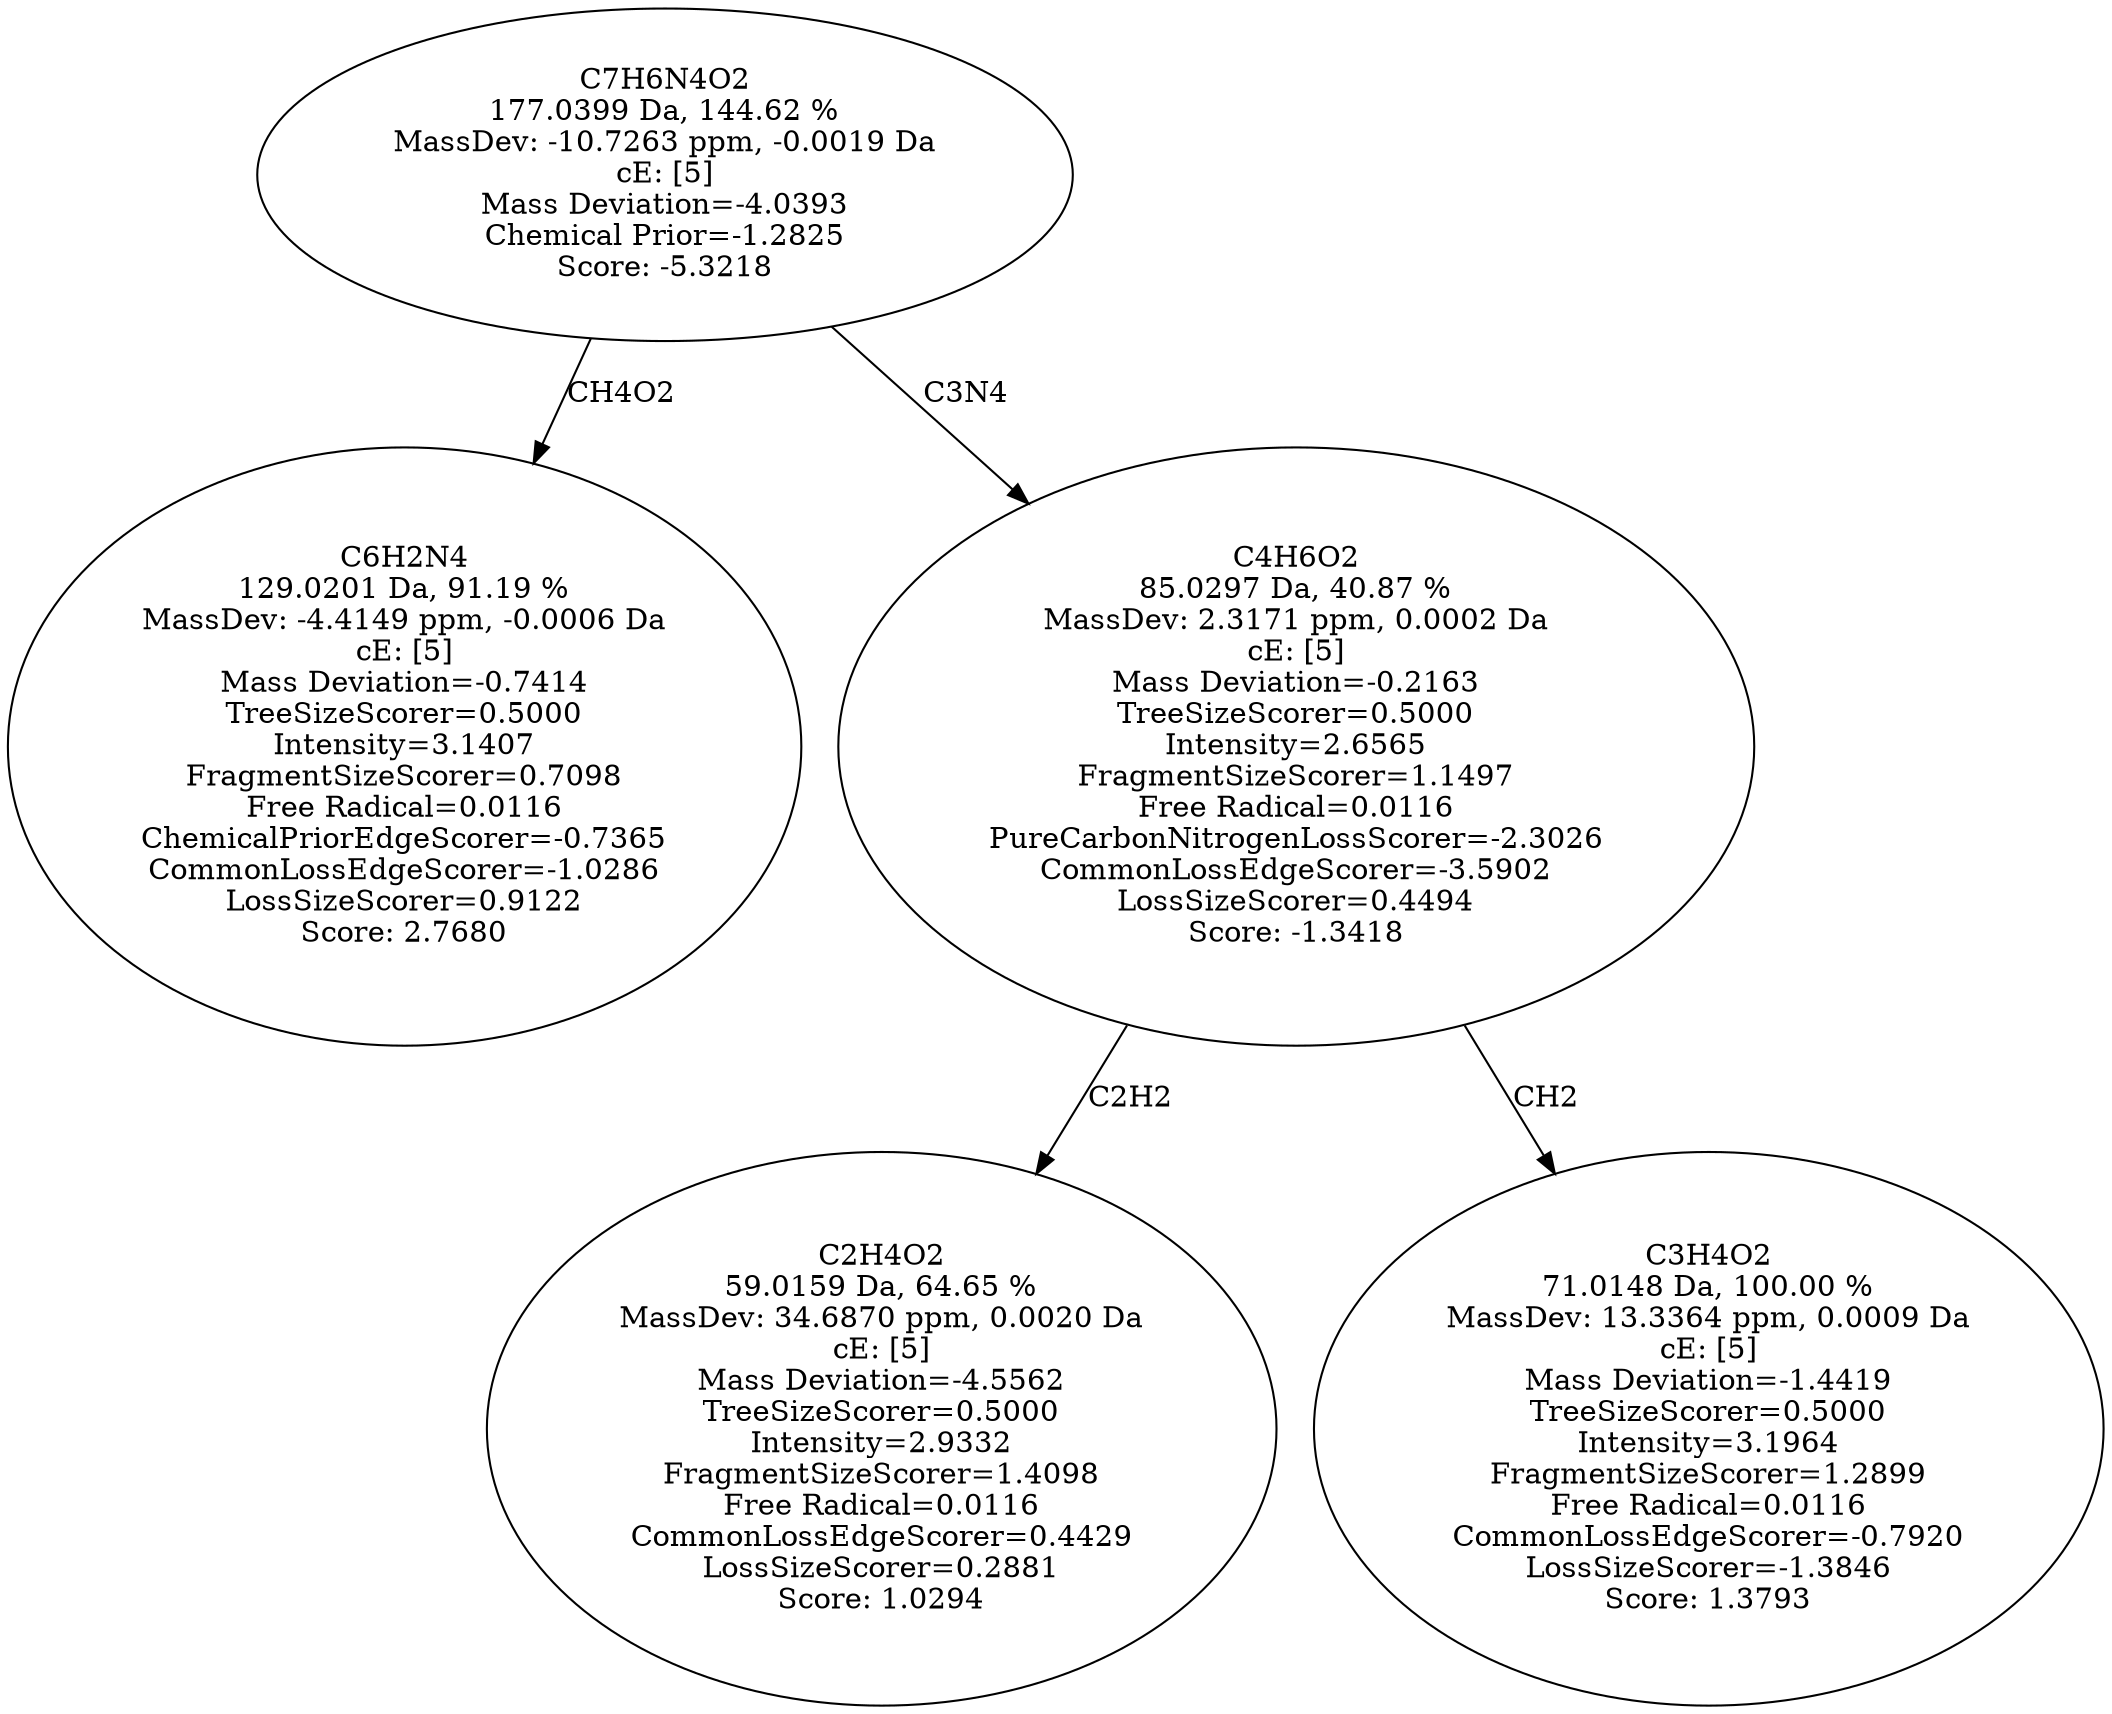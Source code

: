 strict digraph {
v1 [label="C6H2N4\n129.0201 Da, 91.19 %\nMassDev: -4.4149 ppm, -0.0006 Da\ncE: [5]\nMass Deviation=-0.7414\nTreeSizeScorer=0.5000\nIntensity=3.1407\nFragmentSizeScorer=0.7098\nFree Radical=0.0116\nChemicalPriorEdgeScorer=-0.7365\nCommonLossEdgeScorer=-1.0286\nLossSizeScorer=0.9122\nScore: 2.7680"];
v2 [label="C2H4O2\n59.0159 Da, 64.65 %\nMassDev: 34.6870 ppm, 0.0020 Da\ncE: [5]\nMass Deviation=-4.5562\nTreeSizeScorer=0.5000\nIntensity=2.9332\nFragmentSizeScorer=1.4098\nFree Radical=0.0116\nCommonLossEdgeScorer=0.4429\nLossSizeScorer=0.2881\nScore: 1.0294"];
v3 [label="C3H4O2\n71.0148 Da, 100.00 %\nMassDev: 13.3364 ppm, 0.0009 Da\ncE: [5]\nMass Deviation=-1.4419\nTreeSizeScorer=0.5000\nIntensity=3.1964\nFragmentSizeScorer=1.2899\nFree Radical=0.0116\nCommonLossEdgeScorer=-0.7920\nLossSizeScorer=-1.3846\nScore: 1.3793"];
v4 [label="C4H6O2\n85.0297 Da, 40.87 %\nMassDev: 2.3171 ppm, 0.0002 Da\ncE: [5]\nMass Deviation=-0.2163\nTreeSizeScorer=0.5000\nIntensity=2.6565\nFragmentSizeScorer=1.1497\nFree Radical=0.0116\nPureCarbonNitrogenLossScorer=-2.3026\nCommonLossEdgeScorer=-3.5902\nLossSizeScorer=0.4494\nScore: -1.3418"];
v5 [label="C7H6N4O2\n177.0399 Da, 144.62 %\nMassDev: -10.7263 ppm, -0.0019 Da\ncE: [5]\nMass Deviation=-4.0393\nChemical Prior=-1.2825\nScore: -5.3218"];
v5 -> v1 [label="CH4O2"];
v4 -> v2 [label="C2H2"];
v4 -> v3 [label="CH2"];
v5 -> v4 [label="C3N4"];
}